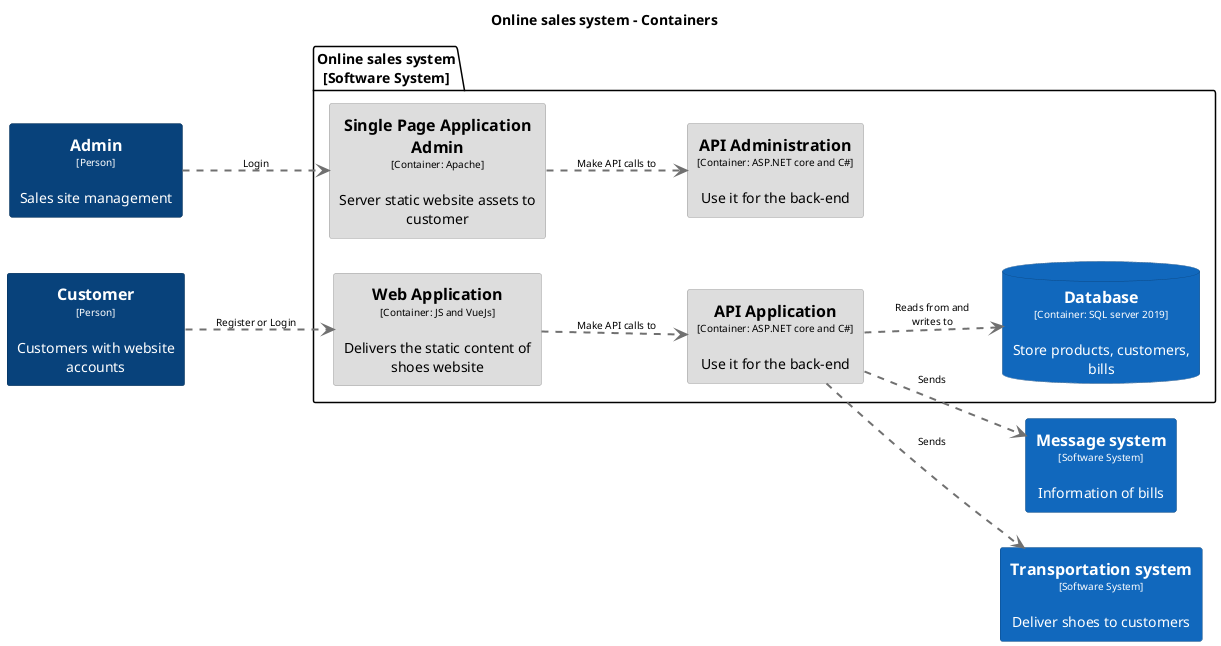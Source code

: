 @startuml(id=Onlinesalessystem-Container)
title Online sales system - Containers

skinparam {
  shadowing false
  arrowFontSize 10
  defaultTextAlignment center
  wrapWidth 200
  maxMessageSize 100
}
hide stereotype
left to right direction
skinparam rectangle<<44>> {
  BackgroundColor #1168bd
  FontColor #ffffff
  BorderColor #0b4884
}
skinparam rectangle<<1>> {
  BackgroundColor #08427b
  FontColor #ffffff
  BorderColor #052e56
}
skinparam rectangle<<2>> {
  BackgroundColor #08427b
  FontColor #ffffff
  BorderColor #052e56
}
skinparam rectangle<<36>> {
  BackgroundColor #dddddd
  FontColor #000000
  BorderColor #9a9a9a
}
skinparam rectangle<<4>> {
  BackgroundColor #dddddd
  FontColor #000000
  BorderColor #9a9a9a
}
skinparam rectangle<<48>> {
  BackgroundColor #1168bd
  FontColor #ffffff
  BorderColor #0b4884
}
skinparam database<<38>> {
  BackgroundColor #1168bd
  FontColor #ffffff
  BorderColor #0b4884
}
skinparam rectangle<<7>> {
  BackgroundColor #dddddd
  FontColor #000000
  BorderColor #9a9a9a
}
skinparam rectangle<<10>> {
  BackgroundColor #dddddd
  FontColor #000000
  BorderColor #9a9a9a
}
rectangle "==Admin\n<size:10>[Person]</size>\n\nSales site management" <<2>> as 2
rectangle "==Customer\n<size:10>[Person]</size>\n\nCustomers with website accounts" <<1>> as 1
rectangle "==Message system\n<size:10>[Software System]</size>\n\nInformation of bills" <<48>> as 48
rectangle "==Transportation system\n<size:10>[Software System]</size>\n\nDeliver shoes to customers" <<44>> as 44
package "Online sales system\n[Software System]" {
  rectangle "==API Administration\n<size:10>[Container: ASP.NET core and C#]</size>\n\nUse it for the back-end" <<36>> as 36
  rectangle "==API Application\n<size:10>[Container: ASP.NET core and C#]</size>\n\nUse it for the back-end" <<10>> as 10
  database "==Database\n<size:10>[Container: SQL server 2019]</size>\n\nStore products, customers, bills" <<38>> as 38
  rectangle "==Single Page Application Admin\n<size:10>[Container: Apache]</size>\n\nServer static website assets to customer" <<7>> as 7
  rectangle "==Web Application\n<size:10>[Container: JS and VueJs]</size>\n\nDelivers the static content of shoes website" <<4>> as 4
}
10 .[#707070,thickness=2].> 38 : "Reads from and writes to"
10 .[#707070,thickness=2].> 48 : "Sends"
10 .[#707070,thickness=2].> 44 : "Sends"
2 .[#707070,thickness=2].> 7 : "Login"
1 .[#707070,thickness=2].> 4 : "Register or Login"
7 .[#707070,thickness=2].> 36 : "Make API calls to"
4 .[#707070,thickness=2].> 10 : "Make API calls to"
@enduml